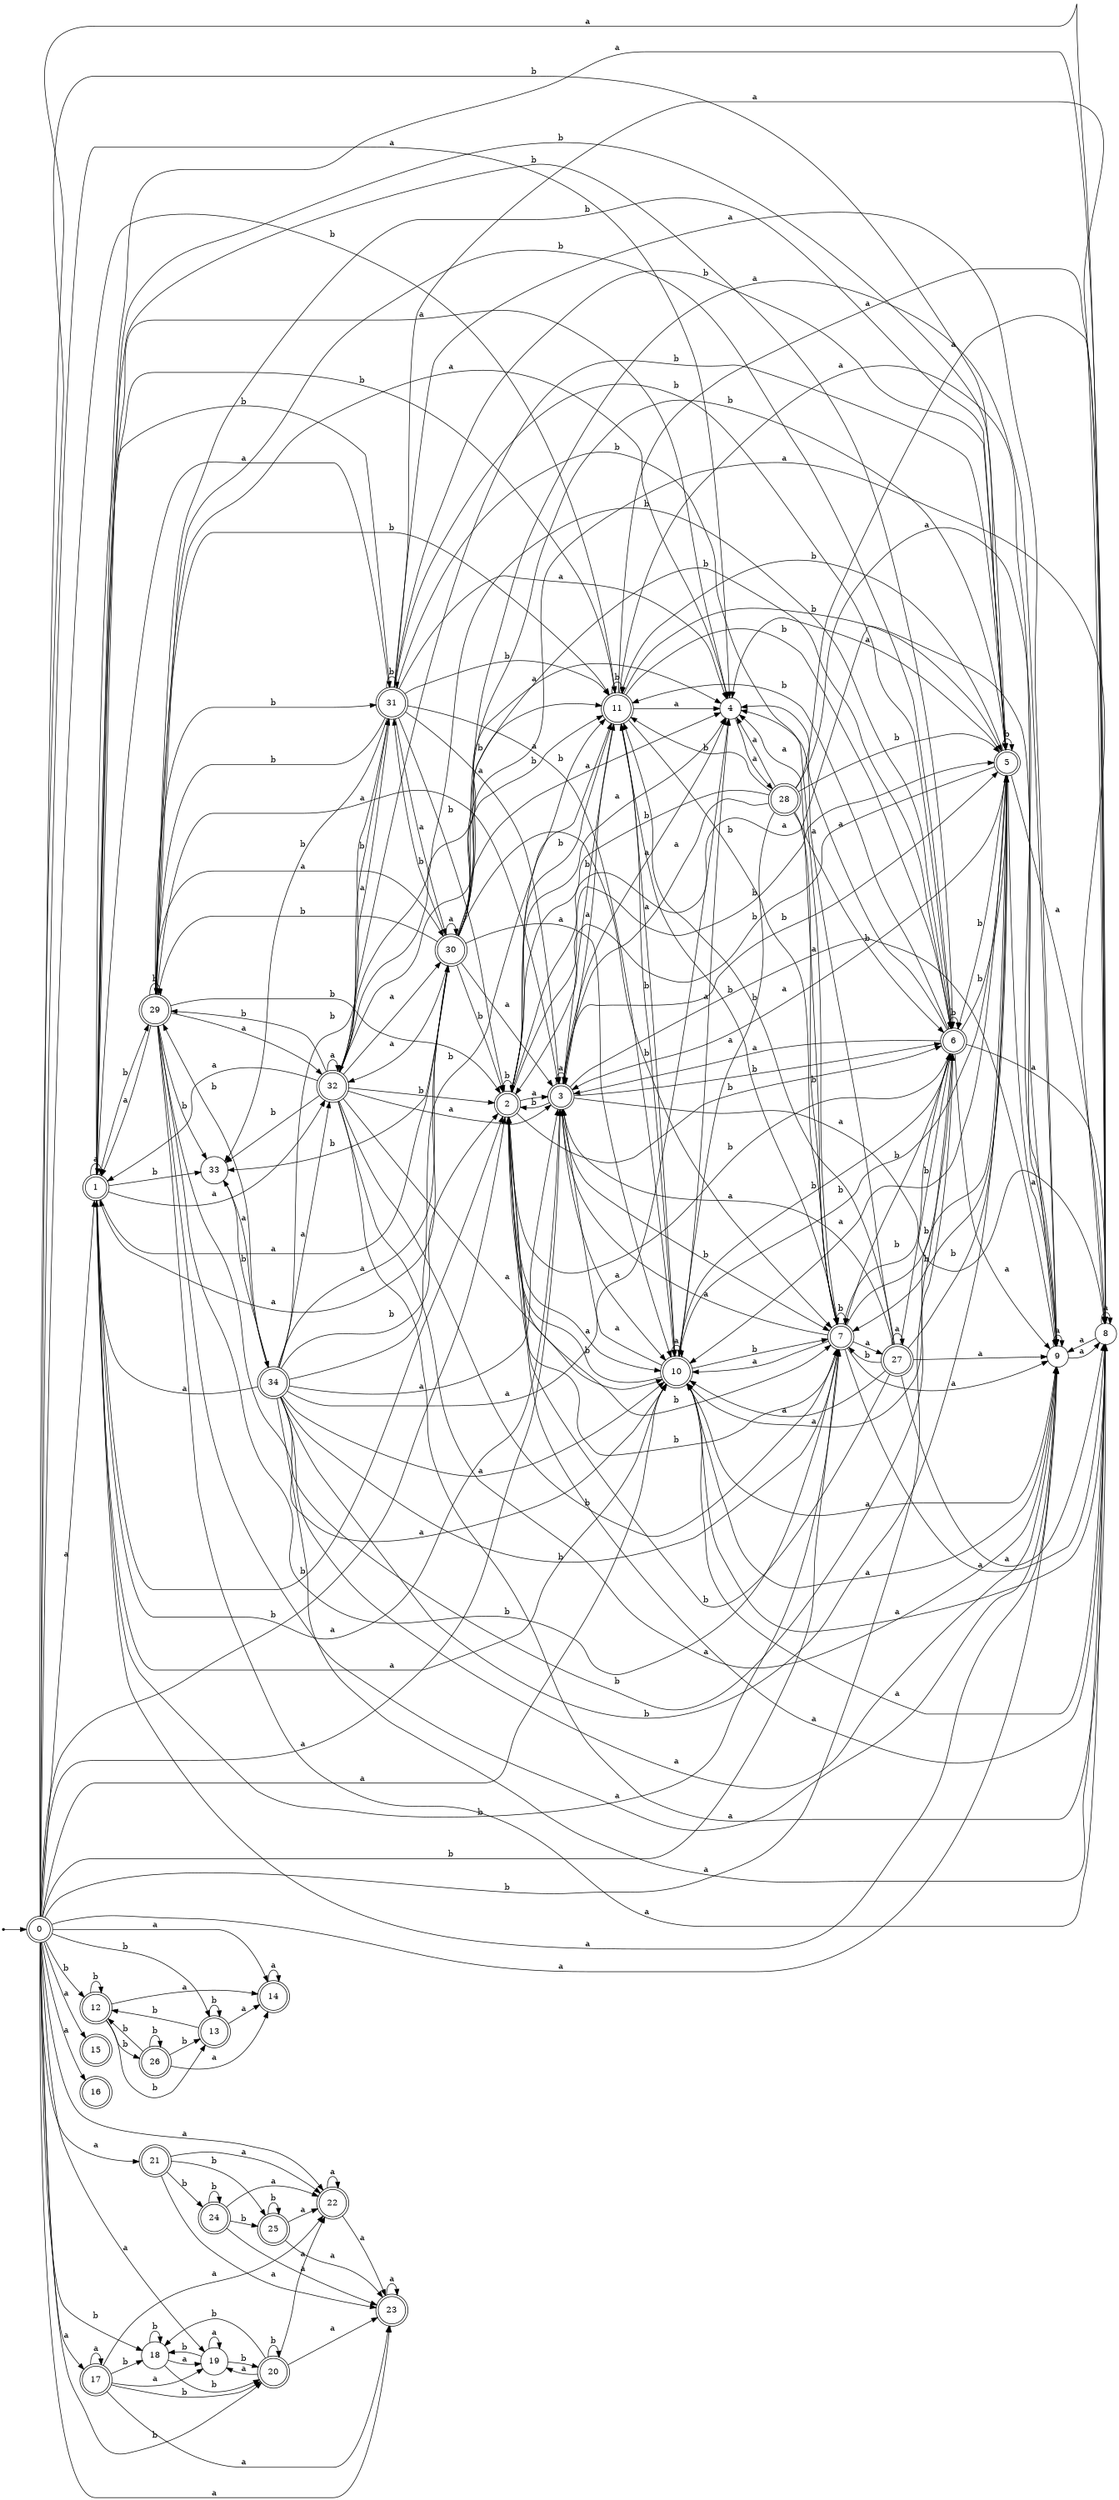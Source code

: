 digraph finite_state_machine {
rankdir=LR;
size="20,20";
node [shape = point]; "dummy0"
node [shape = doublecircle]; "0";"dummy0" -> "0";
node [shape = doublecircle]; "1";node [shape = doublecircle]; "2";node [shape = doublecircle]; "3";node [shape = circle]; "4";
node [shape = doublecircle]; "5";node [shape = doublecircle]; "6";node [shape = doublecircle]; "7";node [shape = circle]; "8";
node [shape = circle]; "9";
node [shape = doublecircle]; "10";node [shape = doublecircle]; "11";node [shape = doublecircle]; "12";node [shape = doublecircle]; "13";node [shape = doublecircle]; "14";node [shape = doublecircle]; "15";node [shape = doublecircle]; "16";node [shape = doublecircle]; "17";node [shape = circle]; "18";
node [shape = circle]; "19";
node [shape = doublecircle]; "20";node [shape = doublecircle]; "21";node [shape = doublecircle]; "22";node [shape = doublecircle]; "23";node [shape = doublecircle]; "24";node [shape = doublecircle]; "25";node [shape = doublecircle]; "26";node [shape = doublecircle]; "27";node [shape = doublecircle]; "28";node [shape = doublecircle]; "29";node [shape = doublecircle]; "30";node [shape = doublecircle]; "31";node [shape = doublecircle]; "32";node [shape = circle]; "33";
node [shape = doublecircle]; "34";"0" -> "1" [label = "a"];
 "0" -> "3" [label = "a"];
 "0" -> "4" [label = "a"];
 "0" -> "8" [label = "a"];
 "0" -> "9" [label = "a"];
 "0" -> "10" [label = "a"];
 "0" -> "14" [label = "a"];
 "0" -> "15" [label = "a"];
 "0" -> "16" [label = "a"];
 "0" -> "17" [label = "a"];
 "0" -> "19" [label = "a"];
 "0" -> "21" [label = "a"];
 "0" -> "22" [label = "a"];
 "0" -> "23" [label = "a"];
 "0" -> "2" [label = "b"];
 "0" -> "5" [label = "b"];
 "0" -> "6" [label = "b"];
 "0" -> "7" [label = "b"];
 "0" -> "11" [label = "b"];
 "0" -> "12" [label = "b"];
 "0" -> "13" [label = "b"];
 "0" -> "18" [label = "b"];
 "0" -> "20" [label = "b"];
 "23" -> "23" [label = "a"];
 "22" -> "22" [label = "a"];
 "22" -> "23" [label = "a"];
 "21" -> "24" [label = "b"];
 "21" -> "25" [label = "b"];
 "21" -> "22" [label = "a"];
 "21" -> "23" [label = "a"];
 "25" -> "25" [label = "b"];
 "25" -> "22" [label = "a"];
 "25" -> "23" [label = "a"];
 "24" -> "24" [label = "b"];
 "24" -> "25" [label = "b"];
 "24" -> "22" [label = "a"];
 "24" -> "23" [label = "a"];
 "20" -> "18" [label = "b"];
 "20" -> "20" [label = "b"];
 "20" -> "19" [label = "a"];
 "20" -> "22" [label = "a"];
 "20" -> "23" [label = "a"];
 "19" -> "19" [label = "a"];
 "19" -> "18" [label = "b"];
 "19" -> "20" [label = "b"];
 "18" -> "18" [label = "b"];
 "18" -> "20" [label = "b"];
 "18" -> "19" [label = "a"];
 "17" -> "17" [label = "a"];
 "17" -> "19" [label = "a"];
 "17" -> "22" [label = "a"];
 "17" -> "23" [label = "a"];
 "17" -> "18" [label = "b"];
 "17" -> "20" [label = "b"];
 "14" -> "14" [label = "a"];
 "13" -> "12" [label = "b"];
 "13" -> "13" [label = "b"];
 "13" -> "14" [label = "a"];
 "12" -> "26" [label = "b"];
 "12" -> "12" [label = "b"];
 "12" -> "13" [label = "b"];
 "12" -> "14" [label = "a"];
 "26" -> "26" [label = "b"];
 "26" -> "12" [label = "b"];
 "26" -> "13" [label = "b"];
 "26" -> "14" [label = "a"];
 "11" -> "2" [label = "b"];
 "11" -> "5" [label = "b"];
 "11" -> "6" [label = "b"];
 "11" -> "7" [label = "b"];
 "11" -> "11" [label = "b"];
 "11" -> "3" [label = "a"];
 "11" -> "4" [label = "a"];
 "11" -> "8" [label = "a"];
 "11" -> "9" [label = "a"];
 "11" -> "10" [label = "a"];
 "10" -> "3" [label = "a"];
 "10" -> "4" [label = "a"];
 "10" -> "8" [label = "a"];
 "10" -> "9" [label = "a"];
 "10" -> "10" [label = "a"];
 "10" -> "2" [label = "b"];
 "10" -> "5" [label = "b"];
 "10" -> "6" [label = "b"];
 "10" -> "7" [label = "b"];
 "10" -> "11" [label = "b"];
 "9" -> "8" [label = "a"];
 "9" -> "9" [label = "a"];
 "9" -> "10" [label = "a"];
 "8" -> "8" [label = "a"];
 "8" -> "9" [label = "a"];
 "8" -> "10" [label = "a"];
 "7" -> "2" [label = "b"];
 "7" -> "5" [label = "b"];
 "7" -> "6" [label = "b"];
 "7" -> "7" [label = "b"];
 "7" -> "11" [label = "b"];
 "7" -> "3" [label = "a"];
 "7" -> "4" [label = "a"];
 "7" -> "8" [label = "a"];
 "7" -> "9" [label = "a"];
 "7" -> "10" [label = "a"];
 "7" -> "27" [label = "a"];
 "27" -> "3" [label = "a"];
 "27" -> "4" [label = "a"];
 "27" -> "8" [label = "a"];
 "27" -> "9" [label = "a"];
 "27" -> "10" [label = "a"];
 "27" -> "27" [label = "a"];
 "27" -> "2" [label = "b"];
 "27" -> "5" [label = "b"];
 "27" -> "6" [label = "b"];
 "27" -> "7" [label = "b"];
 "27" -> "11" [label = "b"];
 "6" -> "2" [label = "b"];
 "6" -> "5" [label = "b"];
 "6" -> "6" [label = "b"];
 "6" -> "7" [label = "b"];
 "6" -> "11" [label = "b"];
 "6" -> "3" [label = "a"];
 "6" -> "4" [label = "a"];
 "6" -> "8" [label = "a"];
 "6" -> "9" [label = "a"];
 "6" -> "10" [label = "a"];
 "5" -> "2" [label = "b"];
 "5" -> "5" [label = "b"];
 "5" -> "6" [label = "b"];
 "5" -> "7" [label = "b"];
 "5" -> "11" [label = "b"];
 "5" -> "3" [label = "a"];
 "5" -> "4" [label = "a"];
 "5" -> "8" [label = "a"];
 "5" -> "9" [label = "a"];
 "5" -> "10" [label = "a"];
 "4" -> "28" [label = "a"];
 "28" -> "3" [label = "a"];
 "28" -> "4" [label = "a"];
 "28" -> "8" [label = "a"];
 "28" -> "9" [label = "a"];
 "28" -> "10" [label = "a"];
 "28" -> "2" [label = "b"];
 "28" -> "5" [label = "b"];
 "28" -> "6" [label = "b"];
 "28" -> "7" [label = "b"];
 "28" -> "11" [label = "b"];
 "3" -> "3" [label = "a"];
 "3" -> "4" [label = "a"];
 "3" -> "8" [label = "a"];
 "3" -> "9" [label = "a"];
 "3" -> "10" [label = "a"];
 "3" -> "2" [label = "b"];
 "3" -> "5" [label = "b"];
 "3" -> "6" [label = "b"];
 "3" -> "7" [label = "b"];
 "3" -> "11" [label = "b"];
 "2" -> "2" [label = "b"];
 "2" -> "5" [label = "b"];
 "2" -> "6" [label = "b"];
 "2" -> "7" [label = "b"];
 "2" -> "11" [label = "b"];
 "2" -> "3" [label = "a"];
 "2" -> "4" [label = "a"];
 "2" -> "8" [label = "a"];
 "2" -> "9" [label = "a"];
 "2" -> "10" [label = "a"];
 "1" -> "32" [label = "a"];
 "1" -> "1" [label = "a"];
 "1" -> "3" [label = "a"];
 "1" -> "4" [label = "a"];
 "1" -> "8" [label = "a"];
 "1" -> "9" [label = "a"];
 "1" -> "10" [label = "a"];
 "1" -> "30" [label = "a"];
 "1" -> "33" [label = "b"];
 "1" -> "2" [label = "b"];
 "1" -> "5" [label = "b"];
 "1" -> "6" [label = "b"];
 "1" -> "7" [label = "b"];
 "1" -> "11" [label = "b"];
 "1" -> "29" [label = "b"];
 "1" -> "31" [label = "b"];
 "33" -> "34" [label = "a"];
 "34" -> "33" [label = "b"];
 "34" -> "2" [label = "b"];
 "34" -> "5" [label = "b"];
 "34" -> "6" [label = "b"];
 "34" -> "7" [label = "b"];
 "34" -> "11" [label = "b"];
 "34" -> "29" [label = "b"];
 "34" -> "31" [label = "b"];
 "34" -> "32" [label = "a"];
 "34" -> "1" [label = "a"];
 "34" -> "3" [label = "a"];
 "34" -> "4" [label = "a"];
 "34" -> "8" [label = "a"];
 "34" -> "9" [label = "a"];
 "34" -> "10" [label = "a"];
 "34" -> "30" [label = "a"];
 "32" -> "32" [label = "a"];
 "32" -> "1" [label = "a"];
 "32" -> "3" [label = "a"];
 "32" -> "4" [label = "a"];
 "32" -> "8" [label = "a"];
 "32" -> "9" [label = "a"];
 "32" -> "10" [label = "a"];
 "32" -> "30" [label = "a"];
 "32" -> "33" [label = "b"];
 "32" -> "2" [label = "b"];
 "32" -> "5" [label = "b"];
 "32" -> "6" [label = "b"];
 "32" -> "7" [label = "b"];
 "32" -> "11" [label = "b"];
 "32" -> "29" [label = "b"];
 "32" -> "31" [label = "b"];
 "31" -> "33" [label = "b"];
 "31" -> "2" [label = "b"];
 "31" -> "5" [label = "b"];
 "31" -> "6" [label = "b"];
 "31" -> "7" [label = "b"];
 "31" -> "11" [label = "b"];
 "31" -> "29" [label = "b"];
 "31" -> "31" [label = "b"];
 "31" -> "32" [label = "a"];
 "31" -> "1" [label = "a"];
 "31" -> "3" [label = "a"];
 "31" -> "4" [label = "a"];
 "31" -> "8" [label = "a"];
 "31" -> "9" [label = "a"];
 "31" -> "10" [label = "a"];
 "31" -> "30" [label = "a"];
 "30" -> "32" [label = "a"];
 "30" -> "1" [label = "a"];
 "30" -> "3" [label = "a"];
 "30" -> "4" [label = "a"];
 "30" -> "8" [label = "a"];
 "30" -> "9" [label = "a"];
 "30" -> "10" [label = "a"];
 "30" -> "30" [label = "a"];
 "30" -> "33" [label = "b"];
 "30" -> "2" [label = "b"];
 "30" -> "5" [label = "b"];
 "30" -> "6" [label = "b"];
 "30" -> "7" [label = "b"];
 "30" -> "11" [label = "b"];
 "30" -> "29" [label = "b"];
 "30" -> "31" [label = "b"];
 "29" -> "33" [label = "b"];
 "29" -> "2" [label = "b"];
 "29" -> "5" [label = "b"];
 "29" -> "6" [label = "b"];
 "29" -> "7" [label = "b"];
 "29" -> "11" [label = "b"];
 "29" -> "29" [label = "b"];
 "29" -> "31" [label = "b"];
 "29" -> "32" [label = "a"];
 "29" -> "1" [label = "a"];
 "29" -> "3" [label = "a"];
 "29" -> "4" [label = "a"];
 "29" -> "8" [label = "a"];
 "29" -> "9" [label = "a"];
 "29" -> "10" [label = "a"];
 "29" -> "30" [label = "a"];
 }
